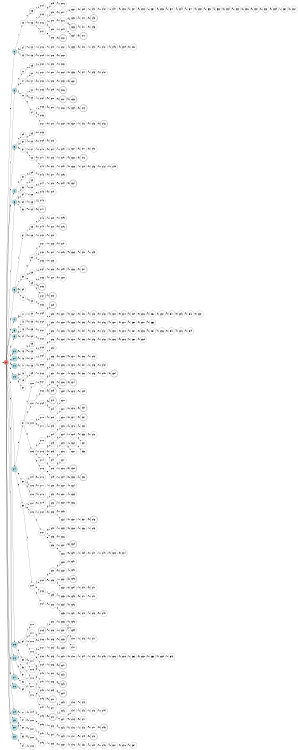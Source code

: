 digraph APTAALF {
__start0 [style = invis, shape = none, label = "", width = 0, height = 0];

rankdir=LR;
size="8,5";

s0 [style="filled", color="black", fillcolor="#ff817b" shape="circle", label="q0"];
s1 [style="filled", color="black", fillcolor="powderblue" shape="circle", label="q1"];
s2 [style="filled", color="black", fillcolor="powderblue" shape="circle", label="q2"];
s3 [style="filled", color="black", fillcolor="powderblue" shape="circle", label="q3"];
s4 [style="filled", color="black", fillcolor="powderblue" shape="circle", label="q4"];
s5 [style="filled", color="black", fillcolor="powderblue" shape="circle", label="q5"];
s6 [style="rounded,filled", color="black", fillcolor="powderblue" shape="doublecircle", label="q6"];
s7 [style="filled", color="black", fillcolor="powderblue" shape="circle", label="q7"];
s8 [style="filled", color="black", fillcolor="powderblue" shape="circle", label="q8"];
s9 [style="filled", color="black", fillcolor="powderblue" shape="circle", label="q9"];
s10 [style="filled", color="black", fillcolor="powderblue" shape="circle", label="q10"];
s11 [style="filled", color="black", fillcolor="powderblue" shape="circle", label="q11"];
s12 [style="filled", color="black", fillcolor="powderblue" shape="circle", label="q12"];
s13 [style="filled", color="black", fillcolor="powderblue" shape="circle", label="q13"];
s14 [style="filled", color="black", fillcolor="powderblue" shape="circle", label="q14"];
s15 [style="filled", color="black", fillcolor="powderblue" shape="circle", label="q15"];
s16 [style="filled", color="black", fillcolor="powderblue" shape="circle", label="q16"];
s17 [style="filled", color="black", fillcolor="powderblue" shape="circle", label="q17"];
s18 [style="filled", color="black", fillcolor="powderblue" shape="circle", label="q18"];
s19 [style="filled", color="black", fillcolor="powderblue" shape="circle", label="q19"];
s20 [style="filled", color="black", fillcolor="powderblue" shape="circle", label="q20"];
s21 [style="filled", color="black", fillcolor="powderblue" shape="circle", label="q21"];
s22 [style="filled", color="black", fillcolor="powderblue" shape="circle", label="q22"];
s23 [style="filled", color="black", fillcolor="white" shape="circle", label="q23"];
s24 [style="filled", color="black", fillcolor="white" shape="circle", label="q24"];
s25 [style="filled", color="black", fillcolor="white" shape="circle", label="q25"];
s26 [style="filled", color="black", fillcolor="white" shape="circle", label="q26"];
s27 [style="filled", color="black", fillcolor="white" shape="circle", label="q27"];
s28 [style="filled", color="black", fillcolor="white" shape="circle", label="q28"];
s29 [style="filled", color="black", fillcolor="white" shape="circle", label="q29"];
s30 [style="filled", color="black", fillcolor="white" shape="circle", label="q30"];
s31 [style="filled", color="black", fillcolor="white" shape="circle", label="q31"];
s32 [style="filled", color="black", fillcolor="white" shape="circle", label="q32"];
s33 [style="filled", color="black", fillcolor="white" shape="circle", label="q33"];
s34 [style="filled", color="black", fillcolor="white" shape="circle", label="q34"];
s35 [style="filled", color="black", fillcolor="white" shape="circle", label="q35"];
s36 [style="filled", color="black", fillcolor="white" shape="circle", label="q36"];
s37 [style="filled", color="black", fillcolor="white" shape="circle", label="q37"];
s38 [style="filled", color="black", fillcolor="white" shape="circle", label="q38"];
s39 [style="filled", color="black", fillcolor="white" shape="circle", label="q39"];
s40 [style="filled", color="black", fillcolor="white" shape="circle", label="q40"];
s41 [style="filled", color="black", fillcolor="white" shape="circle", label="q41"];
s42 [style="filled", color="black", fillcolor="white" shape="circle", label="q42"];
s43 [style="filled", color="black", fillcolor="white" shape="circle", label="q43"];
s44 [style="filled", color="black", fillcolor="white" shape="circle", label="q44"];
s45 [style="filled", color="black", fillcolor="white" shape="circle", label="q45"];
s46 [style="filled", color="black", fillcolor="white" shape="circle", label="q46"];
s47 [style="filled", color="black", fillcolor="white" shape="circle", label="q47"];
s48 [style="filled", color="black", fillcolor="white" shape="circle", label="q48"];
s49 [style="filled", color="black", fillcolor="white" shape="circle", label="q49"];
s50 [style="filled", color="black", fillcolor="white" shape="circle", label="q50"];
s51 [style="filled", color="black", fillcolor="white" shape="circle", label="q51"];
s52 [style="filled", color="black", fillcolor="white" shape="circle", label="q52"];
s53 [style="filled", color="black", fillcolor="white" shape="circle", label="q53"];
s54 [style="filled", color="black", fillcolor="white" shape="circle", label="q54"];
s55 [style="filled", color="black", fillcolor="white" shape="circle", label="q55"];
s56 [style="filled", color="black", fillcolor="white" shape="circle", label="q56"];
s57 [style="filled", color="black", fillcolor="white" shape="circle", label="q57"];
s58 [style="filled", color="black", fillcolor="white" shape="circle", label="q58"];
s59 [style="filled", color="black", fillcolor="white" shape="circle", label="q59"];
s60 [style="filled", color="black", fillcolor="white" shape="circle", label="q60"];
s61 [style="filled", color="black", fillcolor="white" shape="circle", label="q61"];
s62 [style="filled", color="black", fillcolor="white" shape="circle", label="q62"];
s63 [style="filled", color="black", fillcolor="white" shape="circle", label="q63"];
s64 [style="filled", color="black", fillcolor="white" shape="circle", label="q64"];
s65 [style="filled", color="black", fillcolor="white" shape="circle", label="q65"];
s66 [style="filled", color="black", fillcolor="white" shape="circle", label="q66"];
s67 [style="filled", color="black", fillcolor="white" shape="circle", label="q67"];
s68 [style="filled", color="black", fillcolor="white" shape="circle", label="q68"];
s69 [style="filled", color="black", fillcolor="white" shape="circle", label="q69"];
s70 [style="filled", color="black", fillcolor="white" shape="circle", label="q70"];
s71 [style="filled", color="black", fillcolor="white" shape="circle", label="q71"];
s72 [style="filled", color="black", fillcolor="white" shape="circle", label="q72"];
s73 [style="filled", color="black", fillcolor="white" shape="circle", label="q73"];
s74 [style="filled", color="black", fillcolor="white" shape="circle", label="q74"];
s75 [style="filled", color="black", fillcolor="white" shape="circle", label="q75"];
s76 [style="filled", color="black", fillcolor="white" shape="circle", label="q76"];
s77 [style="filled", color="black", fillcolor="white" shape="circle", label="q77"];
s78 [style="filled", color="black", fillcolor="white" shape="circle", label="q78"];
s79 [style="filled", color="black", fillcolor="white" shape="circle", label="q79"];
s80 [style="filled", color="black", fillcolor="white" shape="circle", label="q80"];
s81 [style="filled", color="black", fillcolor="white" shape="circle", label="q81"];
s82 [style="filled", color="black", fillcolor="white" shape="circle", label="q82"];
s83 [style="filled", color="black", fillcolor="white" shape="circle", label="q83"];
s84 [style="filled", color="black", fillcolor="white" shape="circle", label="q84"];
s85 [style="filled", color="black", fillcolor="white" shape="circle", label="q85"];
s86 [style="filled", color="black", fillcolor="white" shape="circle", label="q86"];
s87 [style="filled", color="black", fillcolor="white" shape="circle", label="q87"];
s88 [style="filled", color="black", fillcolor="white" shape="circle", label="q88"];
s89 [style="filled", color="black", fillcolor="white" shape="circle", label="q89"];
s90 [style="filled", color="black", fillcolor="white" shape="circle", label="q90"];
s91 [style="filled", color="black", fillcolor="white" shape="circle", label="q91"];
s92 [style="filled", color="black", fillcolor="white" shape="circle", label="q92"];
s93 [style="filled", color="black", fillcolor="white" shape="circle", label="q93"];
s94 [style="filled", color="black", fillcolor="white" shape="circle", label="q94"];
s95 [style="filled", color="black", fillcolor="white" shape="circle", label="q95"];
s96 [style="filled", color="black", fillcolor="white" shape="circle", label="q96"];
s97 [style="filled", color="black", fillcolor="white" shape="circle", label="q97"];
s98 [style="filled", color="black", fillcolor="white" shape="circle", label="q98"];
s99 [style="filled", color="black", fillcolor="white" shape="circle", label="q99"];
s100 [style="filled", color="black", fillcolor="white" shape="circle", label="q100"];
s101 [style="filled", color="black", fillcolor="white" shape="circle", label="q101"];
s102 [style="filled", color="black", fillcolor="white" shape="circle", label="q102"];
s103 [style="filled", color="black", fillcolor="white" shape="circle", label="q103"];
s104 [style="filled", color="black", fillcolor="white" shape="circle", label="q104"];
s105 [style="filled", color="black", fillcolor="white" shape="circle", label="q105"];
s106 [style="filled", color="black", fillcolor="white" shape="circle", label="q106"];
s107 [style="filled", color="black", fillcolor="white" shape="circle", label="q107"];
s108 [style="filled", color="black", fillcolor="white" shape="circle", label="q108"];
s109 [style="filled", color="black", fillcolor="white" shape="circle", label="q109"];
s110 [style="filled", color="black", fillcolor="white" shape="circle", label="q110"];
s111 [style="filled", color="black", fillcolor="white" shape="circle", label="q111"];
s112 [style="filled", color="black", fillcolor="white" shape="circle", label="q112"];
s113 [style="filled", color="black", fillcolor="white" shape="circle", label="q113"];
s114 [style="filled", color="black", fillcolor="white" shape="circle", label="q114"];
s115 [style="filled", color="black", fillcolor="white" shape="circle", label="q115"];
s116 [style="filled", color="black", fillcolor="white" shape="circle", label="q116"];
s117 [style="filled", color="black", fillcolor="white" shape="circle", label="q117"];
s118 [style="filled", color="black", fillcolor="white" shape="circle", label="q118"];
s119 [style="filled", color="black", fillcolor="white" shape="circle", label="q119"];
s120 [style="filled", color="black", fillcolor="white" shape="circle", label="q120"];
s121 [style="filled", color="black", fillcolor="white" shape="circle", label="q121"];
s122 [style="filled", color="black", fillcolor="white" shape="circle", label="q122"];
s123 [style="filled", color="black", fillcolor="white" shape="circle", label="q123"];
s124 [style="filled", color="black", fillcolor="white" shape="circle", label="q124"];
s125 [style="filled", color="black", fillcolor="white" shape="circle", label="q125"];
s126 [style="filled", color="black", fillcolor="white" shape="circle", label="q126"];
s127 [style="filled", color="black", fillcolor="white" shape="circle", label="q127"];
s128 [style="filled", color="black", fillcolor="white" shape="circle", label="q128"];
s129 [style="filled", color="black", fillcolor="white" shape="circle", label="q129"];
s130 [style="filled", color="black", fillcolor="white" shape="circle", label="q130"];
s131 [style="filled", color="black", fillcolor="white" shape="circle", label="q131"];
s132 [style="filled", color="black", fillcolor="white" shape="circle", label="q132"];
s133 [style="filled", color="black", fillcolor="white" shape="circle", label="q133"];
s134 [style="filled", color="black", fillcolor="white" shape="circle", label="q134"];
s135 [style="filled", color="black", fillcolor="white" shape="circle", label="q135"];
s136 [style="filled", color="black", fillcolor="white" shape="circle", label="q136"];
s137 [style="filled", color="black", fillcolor="white" shape="circle", label="q137"];
s138 [style="filled", color="black", fillcolor="white" shape="circle", label="q138"];
s139 [style="filled", color="black", fillcolor="white" shape="circle", label="q139"];
s140 [style="filled", color="black", fillcolor="white" shape="circle", label="q140"];
s141 [style="filled", color="black", fillcolor="white" shape="circle", label="q141"];
s142 [style="filled", color="black", fillcolor="white" shape="circle", label="q142"];
s143 [style="filled", color="black", fillcolor="white" shape="circle", label="q143"];
s144 [style="filled", color="black", fillcolor="white" shape="circle", label="q144"];
s145 [style="filled", color="black", fillcolor="white" shape="circle", label="q145"];
s146 [style="filled", color="black", fillcolor="white" shape="circle", label="q146"];
s147 [style="rounded,filled", color="black", fillcolor="white" shape="doublecircle", label="q147"];
s148 [style="filled", color="black", fillcolor="white" shape="circle", label="q148"];
s149 [style="filled", color="black", fillcolor="white" shape="circle", label="q149"];
s150 [style="filled", color="black", fillcolor="white" shape="circle", label="q150"];
s151 [style="filled", color="black", fillcolor="white" shape="circle", label="q151"];
s152 [style="filled", color="black", fillcolor="white" shape="circle", label="q152"];
s153 [style="filled", color="black", fillcolor="white" shape="circle", label="q153"];
s154 [style="filled", color="black", fillcolor="white" shape="circle", label="q154"];
s155 [style="filled", color="black", fillcolor="white" shape="circle", label="q155"];
s156 [style="rounded,filled", color="black", fillcolor="white" shape="doublecircle", label="q156"];
s157 [style="rounded,filled", color="black", fillcolor="white" shape="doublecircle", label="q157"];
s158 [style="filled", color="black", fillcolor="white" shape="circle", label="q158"];
s159 [style="filled", color="black", fillcolor="white" shape="circle", label="q159"];
s160 [style="filled", color="black", fillcolor="white" shape="circle", label="q160"];
s161 [style="filled", color="black", fillcolor="white" shape="circle", label="q161"];
s162 [style="filled", color="black", fillcolor="white" shape="circle", label="q162"];
s163 [style="filled", color="black", fillcolor="white" shape="circle", label="q163"];
s164 [style="filled", color="black", fillcolor="white" shape="circle", label="q164"];
s165 [style="filled", color="black", fillcolor="white" shape="circle", label="q165"];
s166 [style="filled", color="black", fillcolor="white" shape="circle", label="q166"];
s167 [style="filled", color="black", fillcolor="white" shape="circle", label="q167"];
s168 [style="filled", color="black", fillcolor="white" shape="circle", label="q168"];
s169 [style="filled", color="black", fillcolor="white" shape="circle", label="q169"];
s170 [style="filled", color="black", fillcolor="white" shape="circle", label="q170"];
s171 [style="filled", color="black", fillcolor="white" shape="circle", label="q171"];
s172 [style="filled", color="black", fillcolor="white" shape="circle", label="q172"];
s173 [style="filled", color="black", fillcolor="white" shape="circle", label="q173"];
s174 [style="filled", color="black", fillcolor="white" shape="circle", label="q174"];
s175 [style="filled", color="black", fillcolor="white" shape="circle", label="q175"];
s176 [style="filled", color="black", fillcolor="white" shape="circle", label="q176"];
s177 [style="filled", color="black", fillcolor="white" shape="circle", label="q177"];
s178 [style="filled", color="black", fillcolor="white" shape="circle", label="q178"];
s179 [style="filled", color="black", fillcolor="white" shape="circle", label="q179"];
s180 [style="filled", color="black", fillcolor="white" shape="circle", label="q180"];
s181 [style="filled", color="black", fillcolor="white" shape="circle", label="q181"];
s182 [style="filled", color="black", fillcolor="white" shape="circle", label="q182"];
s183 [style="filled", color="black", fillcolor="white" shape="circle", label="q183"];
s184 [style="filled", color="black", fillcolor="white" shape="circle", label="q184"];
s185 [style="rounded,filled", color="black", fillcolor="white" shape="doublecircle", label="q185"];
s186 [style="filled", color="black", fillcolor="white" shape="circle", label="q186"];
s187 [style="filled", color="black", fillcolor="white" shape="circle", label="q187"];
s188 [style="filled", color="black", fillcolor="white" shape="circle", label="q188"];
s189 [style="filled", color="black", fillcolor="white" shape="circle", label="q189"];
s190 [style="filled", color="black", fillcolor="white" shape="circle", label="q190"];
s191 [style="filled", color="black", fillcolor="white" shape="circle", label="q191"];
s192 [style="filled", color="black", fillcolor="white" shape="circle", label="q192"];
s193 [style="filled", color="black", fillcolor="white" shape="circle", label="q193"];
s194 [style="filled", color="black", fillcolor="white" shape="circle", label="q194"];
s195 [style="filled", color="black", fillcolor="white" shape="circle", label="q195"];
s196 [style="filled", color="black", fillcolor="white" shape="circle", label="q196"];
s197 [style="filled", color="black", fillcolor="white" shape="circle", label="q197"];
s198 [style="filled", color="black", fillcolor="white" shape="circle", label="q198"];
s199 [style="filled", color="black", fillcolor="white" shape="circle", label="q199"];
s200 [style="filled", color="black", fillcolor="white" shape="circle", label="q200"];
s201 [style="filled", color="black", fillcolor="white" shape="circle", label="q201"];
s202 [style="filled", color="black", fillcolor="white" shape="circle", label="q202"];
s203 [style="filled", color="black", fillcolor="white" shape="circle", label="q203"];
s204 [style="filled", color="black", fillcolor="white" shape="circle", label="q204"];
s205 [style="filled", color="black", fillcolor="white" shape="circle", label="q205"];
s206 [style="filled", color="black", fillcolor="white" shape="circle", label="q206"];
s207 [style="filled", color="black", fillcolor="white" shape="circle", label="q207"];
s208 [style="filled", color="black", fillcolor="white" shape="circle", label="q208"];
s209 [style="filled", color="black", fillcolor="white" shape="circle", label="q209"];
s210 [style="filled", color="black", fillcolor="white" shape="circle", label="q210"];
s211 [style="filled", color="black", fillcolor="white" shape="circle", label="q211"];
s212 [style="filled", color="black", fillcolor="white" shape="circle", label="q212"];
s213 [style="filled", color="black", fillcolor="white" shape="circle", label="q213"];
s214 [style="filled", color="black", fillcolor="white" shape="circle", label="q214"];
s215 [style="filled", color="black", fillcolor="white" shape="circle", label="q215"];
s216 [style="filled", color="black", fillcolor="white" shape="circle", label="q216"];
s217 [style="filled", color="black", fillcolor="white" shape="circle", label="q217"];
s218 [style="filled", color="black", fillcolor="white" shape="circle", label="q218"];
s219 [style="filled", color="black", fillcolor="white" shape="circle", label="q219"];
s220 [style="filled", color="black", fillcolor="white" shape="circle", label="q220"];
s221 [style="filled", color="black", fillcolor="white" shape="circle", label="q221"];
s222 [style="filled", color="black", fillcolor="white" shape="circle", label="q222"];
s223 [style="filled", color="black", fillcolor="white" shape="circle", label="q223"];
s224 [style="filled", color="black", fillcolor="white" shape="circle", label="q224"];
s225 [style="filled", color="black", fillcolor="white" shape="circle", label="q225"];
s226 [style="filled", color="black", fillcolor="white" shape="circle", label="q226"];
s227 [style="filled", color="black", fillcolor="white" shape="circle", label="q227"];
s228 [style="rounded,filled", color="black", fillcolor="white" shape="doublecircle", label="q228"];
s229 [style="rounded,filled", color="black", fillcolor="white" shape="doublecircle", label="q229"];
s230 [style="filled", color="black", fillcolor="white" shape="circle", label="q230"];
s231 [style="filled", color="black", fillcolor="white" shape="circle", label="q231"];
s232 [style="filled", color="black", fillcolor="white" shape="circle", label="q232"];
s233 [style="filled", color="black", fillcolor="white" shape="circle", label="q233"];
s234 [style="filled", color="black", fillcolor="white" shape="circle", label="q234"];
s235 [style="filled", color="black", fillcolor="white" shape="circle", label="q235"];
s236 [style="filled", color="black", fillcolor="white" shape="circle", label="q236"];
s237 [style="filled", color="black", fillcolor="white" shape="circle", label="q237"];
s238 [style="filled", color="black", fillcolor="white" shape="circle", label="q238"];
s239 [style="rounded,filled", color="black", fillcolor="white" shape="doublecircle", label="q239"];
s240 [style="rounded,filled", color="black", fillcolor="white" shape="doublecircle", label="q240"];
s241 [style="filled", color="black", fillcolor="white" shape="circle", label="q241"];
s242 [style="filled", color="black", fillcolor="white" shape="circle", label="q242"];
s243 [style="filled", color="black", fillcolor="white" shape="circle", label="q243"];
s244 [style="filled", color="black", fillcolor="white" shape="circle", label="q244"];
s245 [style="filled", color="black", fillcolor="white" shape="circle", label="q245"];
s246 [style="filled", color="black", fillcolor="white" shape="circle", label="q246"];
s247 [style="filled", color="black", fillcolor="white" shape="circle", label="q247"];
s248 [style="filled", color="black", fillcolor="white" shape="circle", label="q248"];
s249 [style="filled", color="black", fillcolor="white" shape="circle", label="q249"];
s250 [style="filled", color="black", fillcolor="white" shape="circle", label="q250"];
s251 [style="filled", color="black", fillcolor="white" shape="circle", label="q251"];
s252 [style="rounded,filled", color="black", fillcolor="white" shape="doublecircle", label="q252"];
s253 [style="filled", color="black", fillcolor="white" shape="circle", label="q253"];
s254 [style="filled", color="black", fillcolor="white" shape="circle", label="q254"];
s255 [style="filled", color="black", fillcolor="white" shape="circle", label="q255"];
s256 [style="filled", color="black", fillcolor="white" shape="circle", label="q256"];
s257 [style="filled", color="black", fillcolor="white" shape="circle", label="q257"];
s258 [style="filled", color="black", fillcolor="white" shape="circle", label="q258"];
s259 [style="filled", color="black", fillcolor="white" shape="circle", label="q259"];
s260 [style="filled", color="black", fillcolor="white" shape="circle", label="q260"];
s261 [style="filled", color="black", fillcolor="white" shape="circle", label="q261"];
s262 [style="filled", color="black", fillcolor="white" shape="circle", label="q262"];
s263 [style="filled", color="black", fillcolor="white" shape="circle", label="q263"];
s264 [style="filled", color="black", fillcolor="white" shape="circle", label="q264"];
s265 [style="filled", color="black", fillcolor="white" shape="circle", label="q265"];
s266 [style="filled", color="black", fillcolor="white" shape="circle", label="q266"];
s267 [style="filled", color="black", fillcolor="white" shape="circle", label="q267"];
s268 [style="filled", color="black", fillcolor="white" shape="circle", label="q268"];
s269 [style="filled", color="black", fillcolor="white" shape="circle", label="q269"];
s270 [style="rounded,filled", color="black", fillcolor="white" shape="doublecircle", label="q270"];
s271 [style="filled", color="black", fillcolor="white" shape="circle", label="q271"];
s272 [style="rounded,filled", color="black", fillcolor="white" shape="doublecircle", label="q272"];
s273 [style="filled", color="black", fillcolor="white" shape="circle", label="q273"];
s274 [style="filled", color="black", fillcolor="white" shape="circle", label="q274"];
s275 [style="filled", color="black", fillcolor="white" shape="circle", label="q275"];
s276 [style="filled", color="black", fillcolor="white" shape="circle", label="q276"];
s277 [style="filled", color="black", fillcolor="white" shape="circle", label="q277"];
s278 [style="filled", color="black", fillcolor="white" shape="circle", label="q278"];
s279 [style="filled", color="black", fillcolor="white" shape="circle", label="q279"];
s280 [style="rounded,filled", color="black", fillcolor="white" shape="doublecircle", label="q280"];
s281 [style="filled", color="black", fillcolor="white" shape="circle", label="q281"];
s282 [style="filled", color="black", fillcolor="white" shape="circle", label="q282"];
s283 [style="filled", color="black", fillcolor="white" shape="circle", label="q283"];
s284 [style="filled", color="black", fillcolor="white" shape="circle", label="q284"];
s285 [style="filled", color="black", fillcolor="white" shape="circle", label="q285"];
s286 [style="rounded,filled", color="black", fillcolor="white" shape="doublecircle", label="q286"];
s287 [style="rounded,filled", color="black", fillcolor="white" shape="doublecircle", label="q287"];
s288 [style="filled", color="black", fillcolor="white" shape="circle", label="q288"];
s289 [style="filled", color="black", fillcolor="white" shape="circle", label="q289"];
s290 [style="filled", color="black", fillcolor="white" shape="circle", label="q290"];
s291 [style="filled", color="black", fillcolor="white" shape="circle", label="q291"];
s292 [style="filled", color="black", fillcolor="white" shape="circle", label="q292"];
s293 [style="filled", color="black", fillcolor="white" shape="circle", label="q293"];
s294 [style="filled", color="black", fillcolor="white" shape="circle", label="q294"];
s295 [style="filled", color="black", fillcolor="white" shape="circle", label="q295"];
s296 [style="rounded,filled", color="black", fillcolor="white" shape="doublecircle", label="q296"];
s297 [style="filled", color="black", fillcolor="white" shape="circle", label="q297"];
s298 [style="filled", color="black", fillcolor="white" shape="circle", label="q298"];
s299 [style="filled", color="black", fillcolor="white" shape="circle", label="q299"];
s300 [style="filled", color="black", fillcolor="white" shape="circle", label="q300"];
s301 [style="filled", color="black", fillcolor="white" shape="circle", label="q301"];
s302 [style="filled", color="black", fillcolor="white" shape="circle", label="q302"];
s303 [style="filled", color="black", fillcolor="white" shape="circle", label="q303"];
s304 [style="filled", color="black", fillcolor="white" shape="circle", label="q304"];
s305 [style="filled", color="black", fillcolor="white" shape="circle", label="q305"];
s306 [style="filled", color="black", fillcolor="white" shape="circle", label="q306"];
s307 [style="filled", color="black", fillcolor="white" shape="circle", label="q307"];
s308 [style="rounded,filled", color="black", fillcolor="white" shape="doublecircle", label="q308"];
s309 [style="filled", color="black", fillcolor="white" shape="circle", label="q309"];
s310 [style="filled", color="black", fillcolor="white" shape="circle", label="q310"];
s311 [style="filled", color="black", fillcolor="white" shape="circle", label="q311"];
s312 [style="filled", color="black", fillcolor="white" shape="circle", label="q312"];
s313 [style="filled", color="black", fillcolor="white" shape="circle", label="q313"];
s314 [style="filled", color="black", fillcolor="white" shape="circle", label="q314"];
s315 [style="filled", color="black", fillcolor="white" shape="circle", label="q315"];
s316 [style="filled", color="black", fillcolor="white" shape="circle", label="q316"];
s317 [style="filled", color="black", fillcolor="white" shape="circle", label="q317"];
s318 [style="filled", color="black", fillcolor="white" shape="circle", label="q318"];
s319 [style="filled", color="black", fillcolor="white" shape="circle", label="q319"];
s320 [style="filled", color="black", fillcolor="white" shape="circle", label="q320"];
s321 [style="filled", color="black", fillcolor="white" shape="circle", label="q321"];
s322 [style="filled", color="black", fillcolor="white" shape="circle", label="q322"];
s323 [style="filled", color="black", fillcolor="white" shape="circle", label="q323"];
s324 [style="filled", color="black", fillcolor="white" shape="circle", label="q324"];
s325 [style="filled", color="black", fillcolor="white" shape="circle", label="q325"];
s326 [style="filled", color="black", fillcolor="white" shape="circle", label="q326"];
s327 [style="filled", color="black", fillcolor="white" shape="circle", label="q327"];
s328 [style="filled", color="black", fillcolor="white" shape="circle", label="q328"];
s329 [style="filled", color="black", fillcolor="white" shape="circle", label="q329"];
s330 [style="filled", color="black", fillcolor="white" shape="circle", label="q330"];
s331 [style="filled", color="black", fillcolor="white" shape="circle", label="q331"];
s332 [style="filled", color="black", fillcolor="white" shape="circle", label="q332"];
s333 [style="filled", color="black", fillcolor="white" shape="circle", label="q333"];
s334 [style="filled", color="black", fillcolor="white" shape="circle", label="q334"];
s335 [style="filled", color="black", fillcolor="white" shape="circle", label="q335"];
s336 [style="filled", color="black", fillcolor="white" shape="circle", label="q336"];
s337 [style="filled", color="black", fillcolor="white" shape="circle", label="q337"];
s338 [style="rounded,filled", color="black", fillcolor="white" shape="doublecircle", label="q338"];
s339 [style="filled", color="black", fillcolor="white" shape="circle", label="q339"];
s340 [style="filled", color="black", fillcolor="white" shape="circle", label="q340"];
s341 [style="rounded,filled", color="black", fillcolor="white" shape="doublecircle", label="q341"];
s342 [style="rounded,filled", color="black", fillcolor="white" shape="doublecircle", label="q342"];
s343 [style="rounded,filled", color="black", fillcolor="white" shape="doublecircle", label="q343"];
s344 [style="rounded,filled", color="black", fillcolor="white" shape="doublecircle", label="q344"];
s345 [style="filled", color="black", fillcolor="white" shape="circle", label="q345"];
s346 [style="filled", color="black", fillcolor="white" shape="circle", label="q346"];
s347 [style="filled", color="black", fillcolor="white" shape="circle", label="q347"];
s348 [style="filled", color="black", fillcolor="white" shape="circle", label="q348"];
s349 [style="filled", color="black", fillcolor="white" shape="circle", label="q349"];
s350 [style="filled", color="black", fillcolor="white" shape="circle", label="q350"];
s351 [style="filled", color="black", fillcolor="white" shape="circle", label="q351"];
s352 [style="filled", color="black", fillcolor="white" shape="circle", label="q352"];
s353 [style="rounded,filled", color="black", fillcolor="white" shape="doublecircle", label="q353"];
s354 [style="filled", color="black", fillcolor="white" shape="circle", label="q354"];
s355 [style="filled", color="black", fillcolor="white" shape="circle", label="q355"];
s356 [style="filled", color="black", fillcolor="white" shape="circle", label="q356"];
s357 [style="rounded,filled", color="black", fillcolor="white" shape="doublecircle", label="q357"];
s358 [style="rounded,filled", color="black", fillcolor="white" shape="doublecircle", label="q358"];
s359 [style="filled", color="black", fillcolor="white" shape="circle", label="q359"];
s360 [style="filled", color="black", fillcolor="white" shape="circle", label="q360"];
s361 [style="filled", color="black", fillcolor="white" shape="circle", label="q361"];
s362 [style="filled", color="black", fillcolor="white" shape="circle", label="q362"];
s363 [style="filled", color="black", fillcolor="white" shape="circle", label="q363"];
s364 [style="rounded,filled", color="black", fillcolor="white" shape="doublecircle", label="q364"];
s365 [style="filled", color="black", fillcolor="white" shape="circle", label="q365"];
s366 [style="filled", color="black", fillcolor="white" shape="circle", label="q366"];
s367 [style="filled", color="black", fillcolor="white" shape="circle", label="q367"];
s368 [style="filled", color="black", fillcolor="white" shape="circle", label="q368"];
s369 [style="filled", color="black", fillcolor="white" shape="circle", label="q369"];
s370 [style="filled", color="black", fillcolor="white" shape="circle", label="q370"];
s371 [style="filled", color="black", fillcolor="white" shape="circle", label="q371"];
s372 [style="filled", color="black", fillcolor="white" shape="circle", label="q372"];
s373 [style="filled", color="black", fillcolor="white" shape="circle", label="q373"];
s374 [style="rounded,filled", color="black", fillcolor="white" shape="doublecircle", label="q374"];
s375 [style="filled", color="black", fillcolor="white" shape="circle", label="q375"];
s376 [style="filled", color="black", fillcolor="white" shape="circle", label="q376"];
s377 [style="filled", color="black", fillcolor="white" shape="circle", label="q377"];
s378 [style="filled", color="black", fillcolor="white" shape="circle", label="q378"];
s379 [style="filled", color="black", fillcolor="white" shape="circle", label="q379"];
s380 [style="filled", color="black", fillcolor="white" shape="circle", label="q380"];
s381 [style="filled", color="black", fillcolor="white" shape="circle", label="q381"];
s382 [style="rounded,filled", color="black", fillcolor="white" shape="doublecircle", label="q382"];
s383 [style="filled", color="black", fillcolor="white" shape="circle", label="q383"];
s384 [style="filled", color="black", fillcolor="white" shape="circle", label="q384"];
s385 [style="filled", color="black", fillcolor="white" shape="circle", label="q385"];
s386 [style="filled", color="black", fillcolor="white" shape="circle", label="q386"];
s387 [style="filled", color="black", fillcolor="white" shape="circle", label="q387"];
s388 [style="filled", color="black", fillcolor="white" shape="circle", label="q388"];
s389 [style="rounded,filled", color="black", fillcolor="white" shape="doublecircle", label="q389"];
s390 [style="filled", color="black", fillcolor="white" shape="circle", label="q390"];
s391 [style="filled", color="black", fillcolor="white" shape="circle", label="q391"];
s392 [style="filled", color="black", fillcolor="white" shape="circle", label="q392"];
s393 [style="rounded,filled", color="black", fillcolor="white" shape="doublecircle", label="q393"];
s394 [style="filled", color="black", fillcolor="white" shape="circle", label="q394"];
s395 [style="filled", color="black", fillcolor="white" shape="circle", label="q395"];
s396 [style="filled", color="black", fillcolor="white" shape="circle", label="q396"];
s397 [style="filled", color="black", fillcolor="white" shape="circle", label="q397"];
s398 [style="filled", color="black", fillcolor="white" shape="circle", label="q398"];
s399 [style="filled", color="black", fillcolor="white" shape="circle", label="q399"];
s400 [style="filled", color="black", fillcolor="white" shape="circle", label="q400"];
s401 [style="filled", color="black", fillcolor="white" shape="circle", label="q401"];
s402 [style="filled", color="black", fillcolor="white" shape="circle", label="q402"];
s403 [style="filled", color="black", fillcolor="white" shape="circle", label="q403"];
s404 [style="filled", color="black", fillcolor="white" shape="circle", label="q404"];
s405 [style="filled", color="black", fillcolor="white" shape="circle", label="q405"];
s406 [style="filled", color="black", fillcolor="white" shape="circle", label="q406"];
s407 [style="filled", color="black", fillcolor="white" shape="circle", label="q407"];
s408 [style="filled", color="black", fillcolor="white" shape="circle", label="q408"];
s409 [style="filled", color="black", fillcolor="white" shape="circle", label="q409"];
s410 [style="filled", color="black", fillcolor="white" shape="circle", label="q410"];
s411 [style="filled", color="black", fillcolor="white" shape="circle", label="q411"];
s412 [style="rounded,filled", color="black", fillcolor="white" shape="doublecircle", label="q412"];
s413 [style="filled", color="black", fillcolor="white" shape="circle", label="q413"];
s414 [style="filled", color="black", fillcolor="white" shape="circle", label="q414"];
s415 [style="rounded,filled", color="black", fillcolor="white" shape="doublecircle", label="q415"];
s416 [style="filled", color="black", fillcolor="white" shape="circle", label="q416"];
s417 [style="filled", color="black", fillcolor="white" shape="circle", label="q417"];
s418 [style="rounded,filled", color="black", fillcolor="white" shape="doublecircle", label="q418"];
s419 [style="filled", color="black", fillcolor="white" shape="circle", label="q419"];
s420 [style="filled", color="black", fillcolor="white" shape="circle", label="q420"];
s421 [style="rounded,filled", color="black", fillcolor="white" shape="doublecircle", label="q421"];
s422 [style="filled", color="black", fillcolor="white" shape="circle", label="q422"];
s423 [style="filled", color="black", fillcolor="white" shape="circle", label="q423"];
s424 [style="filled", color="black", fillcolor="white" shape="circle", label="q424"];
s425 [style="filled", color="black", fillcolor="white" shape="circle", label="q425"];
s426 [style="filled", color="black", fillcolor="white" shape="circle", label="q426"];
s427 [style="filled", color="black", fillcolor="white" shape="circle", label="q427"];
s428 [style="filled", color="black", fillcolor="white" shape="circle", label="q428"];
s429 [style="filled", color="black", fillcolor="white" shape="circle", label="q429"];
s430 [style="rounded,filled", color="black", fillcolor="white" shape="doublecircle", label="q430"];
s431 [style="rounded,filled", color="black", fillcolor="white" shape="doublecircle", label="q431"];
s432 [style="filled", color="black", fillcolor="white" shape="circle", label="q432"];
s433 [style="filled", color="black", fillcolor="white" shape="circle", label="q433"];
s434 [style="filled", color="black", fillcolor="white" shape="circle", label="q434"];
s435 [style="filled", color="black", fillcolor="white" shape="circle", label="q435"];
s436 [style="rounded,filled", color="black", fillcolor="white" shape="doublecircle", label="q436"];
s437 [style="filled", color="black", fillcolor="white" shape="circle", label="q437"];
s438 [style="filled", color="black", fillcolor="white" shape="circle", label="q438"];
s439 [style="filled", color="black", fillcolor="white" shape="circle", label="q439"];
s440 [style="filled", color="black", fillcolor="white" shape="circle", label="q440"];
s441 [style="filled", color="black", fillcolor="white" shape="circle", label="q441"];
s442 [style="filled", color="black", fillcolor="white" shape="circle", label="q442"];
s443 [style="filled", color="black", fillcolor="white" shape="circle", label="q443"];
s444 [style="filled", color="black", fillcolor="white" shape="circle", label="q444"];
s445 [style="filled", color="black", fillcolor="white" shape="circle", label="q445"];
s446 [style="filled", color="black", fillcolor="white" shape="circle", label="q446"];
s447 [style="filled", color="black", fillcolor="white" shape="circle", label="q447"];
s448 [style="filled", color="black", fillcolor="white" shape="circle", label="q448"];
s449 [style="filled", color="black", fillcolor="white" shape="circle", label="q449"];
s450 [style="filled", color="black", fillcolor="white" shape="circle", label="q450"];
s451 [style="filled", color="black", fillcolor="white" shape="circle", label="q451"];
s452 [style="rounded,filled", color="black", fillcolor="white" shape="doublecircle", label="q452"];
s453 [style="filled", color="black", fillcolor="white" shape="circle", label="q453"];
s454 [style="filled", color="black", fillcolor="white" shape="circle", label="q454"];
s455 [style="filled", color="black", fillcolor="white" shape="circle", label="q455"];
s456 [style="filled", color="black", fillcolor="white" shape="circle", label="q456"];
s457 [style="filled", color="black", fillcolor="white" shape="circle", label="q457"];
s458 [style="filled", color="black", fillcolor="white" shape="circle", label="q458"];
s459 [style="filled", color="black", fillcolor="white" shape="circle", label="q459"];
s460 [style="filled", color="black", fillcolor="white" shape="circle", label="q460"];
s461 [style="filled", color="black", fillcolor="white" shape="circle", label="q461"];
s462 [style="filled", color="black", fillcolor="white" shape="circle", label="q462"];
s463 [style="filled", color="black", fillcolor="white" shape="circle", label="q463"];
s464 [style="filled", color="black", fillcolor="white" shape="circle", label="q464"];
s465 [style="filled", color="black", fillcolor="white" shape="circle", label="q465"];
s466 [style="filled", color="black", fillcolor="white" shape="circle", label="q466"];
s467 [style="filled", color="black", fillcolor="white" shape="circle", label="q467"];
s468 [style="rounded,filled", color="black", fillcolor="white" shape="doublecircle", label="q468"];
s469 [style="filled", color="black", fillcolor="white" shape="circle", label="q469"];
s470 [style="filled", color="black", fillcolor="white" shape="circle", label="q470"];
s471 [style="filled", color="black", fillcolor="white" shape="circle", label="q471"];
s472 [style="filled", color="black", fillcolor="white" shape="circle", label="q472"];
s473 [style="filled", color="black", fillcolor="white" shape="circle", label="q473"];
s474 [style="filled", color="black", fillcolor="white" shape="circle", label="q474"];
s475 [style="filled", color="black", fillcolor="white" shape="circle", label="q475"];
s476 [style="filled", color="black", fillcolor="white" shape="circle", label="q476"];
s477 [style="filled", color="black", fillcolor="white" shape="circle", label="q477"];
s478 [style="rounded,filled", color="black", fillcolor="white" shape="doublecircle", label="q478"];
s479 [style="filled", color="black", fillcolor="white" shape="circle", label="q479"];
s480 [style="filled", color="black", fillcolor="white" shape="circle", label="q480"];
s481 [style="filled", color="black", fillcolor="white" shape="circle", label="q481"];
s482 [style="filled", color="black", fillcolor="white" shape="circle", label="q482"];
s483 [style="rounded,filled", color="black", fillcolor="white" shape="doublecircle", label="q483"];
s484 [style="filled", color="black", fillcolor="white" shape="circle", label="q484"];
s485 [style="filled", color="black", fillcolor="white" shape="circle", label="q485"];
s486 [style="filled", color="black", fillcolor="white" shape="circle", label="q486"];
s487 [style="filled", color="black", fillcolor="white" shape="circle", label="q487"];
s488 [style="filled", color="black", fillcolor="white" shape="circle", label="q488"];
s489 [style="filled", color="black", fillcolor="white" shape="circle", label="q489"];
s490 [style="filled", color="black", fillcolor="white" shape="circle", label="q490"];
s491 [style="filled", color="black", fillcolor="white" shape="circle", label="q491"];
s492 [style="filled", color="black", fillcolor="white" shape="circle", label="q492"];
s493 [style="filled", color="black", fillcolor="white" shape="circle", label="q493"];
s494 [style="filled", color="black", fillcolor="white" shape="circle", label="q494"];
s495 [style="rounded,filled", color="black", fillcolor="white" shape="doublecircle", label="q495"];
s496 [style="filled", color="black", fillcolor="white" shape="circle", label="q496"];
s497 [style="filled", color="black", fillcolor="white" shape="circle", label="q497"];
s498 [style="filled", color="black", fillcolor="white" shape="circle", label="q498"];
s499 [style="filled", color="black", fillcolor="white" shape="circle", label="q499"];
s500 [style="filled", color="black", fillcolor="white" shape="circle", label="q500"];
s501 [style="filled", color="black", fillcolor="white" shape="circle", label="q501"];
s502 [style="filled", color="black", fillcolor="white" shape="circle", label="q502"];
s503 [style="filled", color="black", fillcolor="white" shape="circle", label="q503"];
s504 [style="rounded,filled", color="black", fillcolor="white" shape="doublecircle", label="q504"];
s505 [style="filled", color="black", fillcolor="white" shape="circle", label="q505"];
s506 [style="filled", color="black", fillcolor="white" shape="circle", label="q506"];
s507 [style="filled", color="black", fillcolor="white" shape="circle", label="q507"];
s508 [style="filled", color="black", fillcolor="white" shape="circle", label="q508"];
s509 [style="filled", color="black", fillcolor="white" shape="circle", label="q509"];
s510 [style="filled", color="black", fillcolor="white" shape="circle", label="q510"];
s511 [style="filled", color="black", fillcolor="white" shape="circle", label="q511"];
s512 [style="filled", color="black", fillcolor="white" shape="circle", label="q512"];
s513 [style="filled", color="black", fillcolor="white" shape="circle", label="q513"];
s514 [style="filled", color="black", fillcolor="white" shape="circle", label="q514"];
s515 [style="filled", color="black", fillcolor="white" shape="circle", label="q515"];
s516 [style="filled", color="black", fillcolor="white" shape="circle", label="q516"];
s517 [style="filled", color="black", fillcolor="white" shape="circle", label="q517"];
s518 [style="filled", color="black", fillcolor="white" shape="circle", label="q518"];
s519 [style="filled", color="black", fillcolor="white" shape="circle", label="q519"];
s520 [style="filled", color="black", fillcolor="white" shape="circle", label="q520"];
s521 [style="filled", color="black", fillcolor="white" shape="circle", label="q521"];
s522 [style="filled", color="black", fillcolor="white" shape="circle", label="q522"];
s523 [style="filled", color="black", fillcolor="white" shape="circle", label="q523"];
s524 [style="filled", color="black", fillcolor="white" shape="circle", label="q524"];
s525 [style="filled", color="black", fillcolor="white" shape="circle", label="q525"];
s526 [style="filled", color="black", fillcolor="white" shape="circle", label="q526"];
s527 [style="filled", color="black", fillcolor="white" shape="circle", label="q527"];
s528 [style="filled", color="black", fillcolor="white" shape="circle", label="q528"];
s529 [style="filled", color="black", fillcolor="white" shape="circle", label="q529"];
s530 [style="filled", color="black", fillcolor="white" shape="circle", label="q530"];
s531 [style="filled", color="black", fillcolor="white" shape="circle", label="q531"];
s532 [style="filled", color="black", fillcolor="white" shape="circle", label="q532"];
s533 [style="filled", color="black", fillcolor="white" shape="circle", label="q533"];
s534 [style="filled", color="black", fillcolor="white" shape="circle", label="q534"];
s535 [style="filled", color="black", fillcolor="white" shape="circle", label="q535"];
s536 [style="filled", color="black", fillcolor="white" shape="circle", label="q536"];
s537 [style="filled", color="black", fillcolor="white" shape="circle", label="q537"];
s538 [style="filled", color="black", fillcolor="white" shape="circle", label="q538"];
s539 [style="filled", color="black", fillcolor="white" shape="circle", label="q539"];
s540 [style="filled", color="black", fillcolor="white" shape="circle", label="q540"];
s541 [style="filled", color="black", fillcolor="white" shape="circle", label="q541"];
s542 [style="filled", color="black", fillcolor="white" shape="circle", label="q542"];
s543 [style="filled", color="black", fillcolor="white" shape="circle", label="q543"];
s544 [style="filled", color="black", fillcolor="white" shape="circle", label="q544"];
s545 [style="filled", color="black", fillcolor="white" shape="circle", label="q545"];
s546 [style="filled", color="black", fillcolor="white" shape="circle", label="q546"];
s547 [style="filled", color="black", fillcolor="white" shape="circle", label="q547"];
s548 [style="filled", color="black", fillcolor="white" shape="circle", label="q548"];
s549 [style="filled", color="black", fillcolor="white" shape="circle", label="q549"];
s550 [style="filled", color="black", fillcolor="white" shape="circle", label="q550"];
s551 [style="filled", color="black", fillcolor="white" shape="circle", label="q551"];
s552 [style="filled", color="black", fillcolor="white" shape="circle", label="q552"];
s553 [style="filled", color="black", fillcolor="white" shape="circle", label="q553"];
s554 [style="filled", color="black", fillcolor="white" shape="circle", label="q554"];
s555 [style="filled", color="black", fillcolor="white" shape="circle", label="q555"];
s556 [style="filled", color="black", fillcolor="white" shape="circle", label="q556"];
s557 [style="filled", color="black", fillcolor="white" shape="circle", label="q557"];
s558 [style="filled", color="black", fillcolor="white" shape="circle", label="q558"];
s559 [style="filled", color="black", fillcolor="white" shape="circle", label="q559"];
s560 [style="filled", color="black", fillcolor="white" shape="circle", label="q560"];
s561 [style="filled", color="black", fillcolor="white" shape="circle", label="q561"];
subgraph cluster_main { 
	graph [pad=".75", ranksep="0.15", nodesep="0.15"];
	 style=invis; 
	__start0 -> s0 [penwidth=2];
}
s0 -> s1 [label="0"];
s0 -> s2 [label="1"];
s0 -> s3 [label="2"];
s0 -> s4 [label="3"];
s0 -> s5 [label="4"];
s0 -> s6 [label="5"];
s0 -> s7 [label="6"];
s0 -> s8 [label="7"];
s0 -> s9 [label="9"];
s0 -> s10 [label="b"];
s0 -> s11 [label="c"];
s0 -> s12 [label="d"];
s0 -> s13 [label="e"];
s0 -> s14 [label="f"];
s0 -> s15 [label="g"];
s0 -> s16 [label="h"];
s0 -> s17 [label="j"];
s0 -> s18 [label="n"];
s0 -> s19 [label="p"];
s0 -> s20 [label="r"];
s0 -> s21 [label="s"];
s0 -> s22 [label="v"];
s1 -> s23 [label="1"];
s1 -> s24 [label="2"];
s1 -> s25 [label="4"];
s2 -> s26 [label="0"];
s2 -> s27 [label="3"];
s2 -> s28 [label="4"];
s3 -> s29 [label="0"];
s3 -> s30 [label="1"];
s3 -> s31 [label="3"];
s4 -> s32 [label="9"];
s5 -> s33 [label="1"];
s5 -> s34 [label="5"];
s5 -> s35 [label="6"];
s5 -> s36 [label="7"];
s6 -> s37 [label="4"];
s6 -> s38 [label="7"];
s6 -> s39 [label="g"];
s6 -> s40 [label="h"];
s7 -> s41 [label="5"];
s9 -> s42 [label="2"];
s9 -> s43 [label="3"];
s9 -> s44 [label="c"];
s10 -> s45 [label="8"];
s11 -> s46 [label="9"];
s12 -> s47 [label="f"];
s13 -> s48 [label="5"];
s13 -> s49 [label="7"];
s13 -> s50 [label="g"];
s14 -> s51 [label="d"];
s14 -> s52 [label="e"];
s14 -> s53 [label="g"];
s15 -> s54 [label="e"];
s15 -> s55 [label="f"];
s15 -> s56 [label="u"];
s16 -> s57 [label="k"];
s17 -> s58 [label="n"];
s18 -> s59 [label="1"];
s19 -> s60 [label="n"];
s19 -> s61 [label="r"];
s20 -> s62 [label="p"];
s20 -> s63 [label="q"];
s22 -> s64 [label="y"];
s23 -> s65 [label="0"];
s23 -> s66 [label="4"];
s24 -> s67 [label="0"];
s25 -> s68 [label="5"];
s26 -> s69 [label="2"];
s27 -> s70 [label="1"];
s27 -> s71 [label="6"];
s28 -> s72 [label="1"];
s28 -> s73 [label="5"];
s28 -> s74 [label="6"];
s30 -> s75 [label="3"];
s30 -> s76 [label="4"];
s31 -> s77 [label="1"];
s31 -> s78 [label="6"];
s32 -> s79 [label="c"];
s33 -> s80 [label="0"];
s33 -> s81 [label="4"];
s34 -> s82 [label="7"];
s35 -> s83 [label="d"];
s36 -> s84 [label="e"];
s37 -> s85 [label="1"];
s37 -> s86 [label="3"];
s38 -> s87 [label="5"];
s38 -> s88 [label="6"];
s38 -> s89 [label="e"];
s40 -> s90 [label="j"];
s41 -> s91 [label="7"];
s42 -> s92 [label="9"];
s43 -> s93 [label="9"];
s44 -> s94 [label="9"];
s45 -> s95 [label="9"];
s45 -> s96 [label="b"];
s46 -> s97 [label="3"];
s47 -> s98 [label="g"];
s49 -> s99 [label="6"];
s51 -> s100 [label="3"];
s51 -> s101 [label="6"];
s51 -> s102 [label="7"];
s51 -> s103 [label="e"];
s52 -> s104 [label="7"];
s52 -> s105 [label="d"];
s52 -> s106 [label="g"];
s53 -> s107 [label="7"];
s53 -> s108 [label="e"];
s53 -> s109 [label="f"];
s54 -> s110 [label="4"];
s54 -> s111 [label="5"];
s54 -> s112 [label="7"];
s54 -> s113 [label="d"];
s55 -> s114 [label="d"];
s55 -> s115 [label="g"];
s56 -> s116 [label="v"];
s57 -> s117 [label="7"];
s58 -> s118 [label="p"];
s60 -> s119 [label="j"];
s61 -> s120 [label="p"];
s62 -> s121 [label="n"];
s63 -> s122 [label="m"];
s64 -> s123 [label="z"];
s65 -> s124 [label="1"];
s66 -> s125 [label="1"];
s66 -> s126 [label="5"];
s66 -> s127 [label="7"];
s67 -> s128 [label="1"];
s68 -> s129 [label="h"];
s69 -> s130 [label="0"];
s70 -> s131 [label="0"];
s71 -> s132 [label="5"];
s72 -> s133 [label="3"];
s73 -> s134 [label="7"];
s74 -> s135 [label="4"];
s74 -> s136 [label="5"];
s74 -> s137 [label="7"];
s75 -> s138 [label="6"];
s76 -> s139 [label="6"];
s77 -> s140 [label="4"];
s78 -> s141 [label="3"];
s78 -> s142 [label="4"];
s79 -> s143 [label="b"];
s81 -> s144 [label="6"];
s82 -> s145 [label="e"];
s83 -> s146 [label="f"];
s84 -> s147 [label="g"];
s85 -> s148 [label="0"];
s85 -> s149 [label="3"];
s86 -> s150 [label="1"];
s87 -> s151 [label="4"];
s87 -> s152 [label="7"];
s87 -> s153 [label="h"];
s88 -> s154 [label="4"];
s89 -> s155 [label="d"];
s89 -> s156 [label="f"];
s89 -> s157 [label="g"];
s90 -> s158 [label="n"];
s91 -> s159 [label="e"];
s92 -> s160 [label="8"];
s93 -> s161 [label="c"];
s94 -> s162 [label="c"];
s96 -> s163 [label="9"];
s97 -> s164 [label="1"];
s98 -> s165 [label="f"];
s99 -> s166 [label="7"];
s100 -> s167 [label="1"];
s101 -> s168 [label="4"];
s101 -> s169 [label="7"];
s102 -> s170 [label="5"];
s102 -> s171 [label="6"];
s103 -> s172 [label="6"];
s103 -> s173 [label="7"];
s103 -> s174 [label="d"];
s103 -> s175 [label="g"];
s104 -> s176 [label="5"];
s105 -> s177 [label="e"];
s106 -> s178 [label="f"];
s107 -> s179 [label="6"];
s108 -> s180 [label="7"];
s108 -> s181 [label="d"];
s109 -> s182 [label="d"];
s109 -> s183 [label="e"];
s109 -> s184 [label="g"];
s112 -> s185 [label="5"];
s112 -> s186 [label="6"];
s113 -> s187 [label="6"];
s113 -> s188 [label="7"];
s113 -> s189 [label="e"];
s114 -> s190 [label="6"];
s114 -> s191 [label="e"];
s115 -> s192 [label="e"];
s116 -> s193 [label="s"];
s117 -> s194 [label="e"];
s119 -> s195 [label="h"];
s120 -> s196 [label="n"];
s121 -> s197 [label="j"];
s122 -> s198 [label="k"];
s125 -> s199 [label="3"];
s126 -> s200 [label="4"];
s126 -> s201 [label="7"];
s126 -> s202 [label="h"];
s127 -> s203 [label="e"];
s128 -> s204 [label="0"];
s129 -> s205 [label="j"];
s130 -> s206 [label="1"];
s131 -> s207 [label="1"];
s132 -> s208 [label="7"];
s133 -> s209 [label="9"];
s134 -> s210 [label="e"];
s135 -> s211 [label="5"];
s137 -> s212 [label="6"];
s139 -> s213 [label="5"];
s140 -> s214 [label="6"];
s141 -> s215 [label="6"];
s142 -> s216 [label="6"];
s143 -> s217 [label="8"];
s144 -> s218 [label="7"];
s145 -> s219 [label="g"];
s148 -> s220 [label="2"];
s149 -> s221 [label="9"];
s150 -> s222 [label="0"];
s151 -> s223 [label="1"];
s152 -> s224 [label="5"];
s153 -> s225 [label="j"];
s154 -> s226 [label="1"];
s155 -> s227 [label="f"];
s157 -> s228 [label="f"];
s159 -> s229 [label="g"];
s160 -> s230 [label="9"];
s161 -> s231 [label="9"];
s162 -> s232 [label="6"];
s163 -> s233 [label="3"];
s164 -> s234 [label="0"];
s165 -> s235 [label="d"];
s166 -> s236 [label="5"];
s167 -> s237 [label="3"];
s168 -> s238 [label="1"];
s168 -> s239 [label="5"];
s169 -> s240 [label="5"];
s169 -> s241 [label="6"];
s170 -> s242 [label="h"];
s171 -> s243 [label="4"];
s172 -> s244 [label="5"];
s173 -> s245 [label="5"];
s173 -> s246 [label="6"];
s173 -> s247 [label="e"];
s174 -> s248 [label="6"];
s175 -> s249 [label="e"];
s177 -> s250 [label="7"];
s179 -> s251 [label="7"];
s180 -> s252 [label="5"];
s180 -> s253 [label="6"];
s181 -> s254 [label="6"];
s181 -> s255 [label="7"];
s181 -> s256 [label="e"];
s182 -> s257 [label="6"];
s182 -> s258 [label="e"];
s183 -> s259 [label="7"];
s184 -> s260 [label="e"];
s185 -> s261 [label="4"];
s185 -> s262 [label="h"];
s186 -> s263 [label="3"];
s187 -> s264 [label="7"];
s188 -> s265 [label="5"];
s189 -> s266 [label="7"];
s190 -> s267 [label="7"];
s191 -> s268 [label="7"];
s192 -> s269 [label="7"];
s193 -> s270 [label="m"];
s194 -> s271 [label="d"];
s195 -> s272 [label="5"];
s196 -> s273 [label="j"];
s197 -> s274 [label="h"];
s198 -> s275 [label="7"];
s199 -> s276 [label="9"];
s200 -> s277 [label="6"];
s201 -> s278 [label="e"];
s202 -> s279 [label="j"];
s203 -> s280 [label="g"];
s204 -> s281 [label="1"];
s205 -> s282 [label="p"];
s206 -> s283 [label="0"];
s207 -> s284 [label="4"];
s208 -> s285 [label="e"];
s209 -> s286 [label="c"];
s210 -> s287 [label="g"];
s211 -> s288 [label="7"];
s212 -> s289 [label="4"];
s214 -> s290 [label="4"];
s215 -> s291 [label="7"];
s216 -> s292 [label="7"];
s217 -> s293 [label="9"];
s218 -> s294 [label="e"];
s220 -> s295 [label="0"];
s221 -> s296 [label="c"];
s223 -> s297 [label="0"];
s224 -> s298 [label="7"];
s226 -> s299 [label="3"];
s227 -> s300 [label="g"];
s230 -> s301 [label="8"];
s231 -> s302 [label="c"];
s232 -> s303 [label="4"];
s233 -> s304 [label="9"];
s235 -> s305 [label="g"];
s236 -> s306 [label="4"];
s237 -> s307 [label="6"];
s238 -> s308 [label="0"];
s238 -> s309 [label="3"];
s241 -> s310 [label="4"];
s242 -> s311 [label="j"];
s243 -> s312 [label="1"];
s244 -> s313 [label="6"];
s245 -> s314 [label="h"];
s246 -> s315 [label="4"];
s247 -> s316 [label="g"];
s248 -> s317 [label="5"];
s248 -> s318 [label="7"];
s249 -> s319 [label="7"];
s250 -> s320 [label="5"];
s251 -> s321 [label="6"];
s252 -> s322 [label="7"];
s253 -> s323 [label="5"];
s253 -> s324 [label="7"];
s254 -> s325 [label="4"];
s255 -> s326 [label="5"];
s256 -> s327 [label="7"];
s256 -> s328 [label="d"];
s257 -> s329 [label="3"];
s257 -> s330 [label="5"];
s258 -> s331 [label="7"];
s258 -> s332 [label="d"];
s259 -> s333 [label="4"];
s260 -> s334 [label="7"];
s260 -> s335 [label="d"];
s261 -> s336 [label="1"];
s262 -> s337 [label="j"];
s263 -> s338 [label="2"];
s264 -> s339 [label="5"];
s265 -> s340 [label="4"];
s266 -> s341 [label="5"];
s267 -> s342 [label="5"];
s268 -> s343 [label="5"];
s269 -> s344 [label="5"];
s271 -> s345 [label="f"];
s272 -> s346 [label="4"];
s272 -> s347 [label="7"];
s273 -> s348 [label="h"];
s274 -> s349 [label="k"];
s275 -> s350 [label="6"];
s277 -> s351 [label="7"];
s278 -> s352 [label="d"];
s278 -> s353 [label="g"];
s279 -> s354 [label="n"];
s281 -> s355 [label="4"];
s284 -> s356 [label="6"];
s285 -> s357 [label="g"];
s287 -> s358 [label="f"];
s288 -> s359 [label="e"];
s289 -> s360 [label="6"];
s290 -> s361 [label="7"];
s291 -> s362 [label="e"];
s292 -> s363 [label="5"];
s294 -> s364 [label="g"];
s298 -> s365 [label="e"];
s299 -> s366 [label="9"];
s301 -> s367 [label="b"];
s302 -> s368 [label="9"];
s303 -> s369 [label="9"];
s304 -> s370 [label="c"];
s305 -> s371 [label="e"];
s306 -> s372 [label="1"];
s307 -> s373 [label="4"];
s308 -> s374 [label="2"];
s309 -> s375 [label="9"];
s311 -> s376 [label="n"];
s312 -> s377 [label="3"];
s313 -> s378 [label="d"];
s314 -> s379 [label="j"];
s315 -> s380 [label="1"];
s315 -> s381 [label="5"];
s318 -> s382 [label="5"];
s319 -> s383 [label="5"];
s320 -> s384 [label="4"];
s321 -> s385 [label="4"];
s322 -> s386 [label="g"];
s324 -> s387 [label="6"];
s325 -> s388 [label="6"];
s327 -> s389 [label="5"];
s328 -> s390 [label="e"];
s329 -> s391 [label="2"];
s330 -> s392 [label="4"];
s331 -> s393 [label="5"];
s332 -> s394 [label="6"];
s333 -> s395 [label="6"];
s334 -> s396 [label="5"];
s335 -> s397 [label="7"];
s336 -> s398 [label="0"];
s336 -> s399 [label="2"];
s336 -> s400 [label="3"];
s337 -> s401 [label="p"];
s340 -> s402 [label="6"];
s346 -> s403 [label="1"];
s347 -> s404 [label="6"];
s347 -> s405 [label="e"];
s348 -> s406 [label="k"];
s349 -> s407 [label="7"];
s350 -> s408 [label="4"];
s351 -> s409 [label="6"];
s352 -> s410 [label="f"];
s353 -> s411 [label="f"];
s354 -> s412 [label="p"];
s355 -> s413 [label="5"];
s356 -> s414 [label="d"];
s359 -> s415 [label="g"];
s360 -> s416 [label="7"];
s361 -> s417 [label="e"];
s362 -> s418 [label="g"];
s363 -> s419 [label="7"];
s365 -> s420 [label="d"];
s366 -> s421 [label="c"];
s367 -> s422 [label="8"];
s368 -> s423 [label="c"];
s369 -> s424 [label="c"];
s370 -> s425 [label="b"];
s371 -> s426 [label="g"];
s372 -> s427 [label="0"];
s373 -> s428 [label="5"];
s375 -> s429 [label="c"];
s376 -> s430 [label="p"];
s377 -> s431 [label="2"];
s378 -> s432 [label="f"];
s379 -> s433 [label="n"];
s379 -> s434 [label="p"];
s380 -> s435 [label="0"];
s383 -> s436 [label="4"];
s387 -> s437 [label="7"];
s388 -> s438 [label="4"];
s390 -> s439 [label="7"];
s394 -> s440 [label="7"];
s395 -> s441 [label="3"];
s397 -> s442 [label="6"];
s400 -> s443 [label="1"];
s402 -> s444 [label="4"];
s403 -> s445 [label="0"];
s404 -> s446 [label="4"];
s405 -> s447 [label="g"];
s406 -> s448 [label="7"];
s407 -> s449 [label="e"];
s408 -> s450 [label="3"];
s409 -> s451 [label="7"];
s410 -> s452 [label="g"];
s411 -> s453 [label="g"];
s413 -> s454 [label="7"];
s414 -> s455 [label="f"];
s416 -> s456 [label="e"];
s417 -> s457 [label="g"];
s419 -> s458 [label="e"];
s420 -> s459 [label="f"];
s422 -> s460 [label="9"];
s423 -> s461 [label="9"];
s424 -> s462 [label="b"];
s425 -> s463 [label="8"];
s426 -> s464 [label="f"];
s427 -> s465 [label="1"];
s428 -> s466 [label="7"];
s433 -> s467 [label="p"];
s437 -> s468 [label="5"];
s438 -> s469 [label="1"];
s439 -> s470 [label="6"];
s440 -> s471 [label="5"];
s441 -> s472 [label="2"];
s442 -> s473 [label="4"];
s443 -> s474 [label="0"];
s444 -> s475 [label="1"];
s446 -> s476 [label="1"];
s448 -> s477 [label="e"];
s449 -> s478 [label="g"];
s450 -> s479 [label="9"];
s451 -> s480 [label="6"];
s454 -> s481 [label="e"];
s455 -> s482 [label="g"];
s456 -> s483 [label="g"];
s458 -> s484 [label="d"];
s460 -> s485 [label="3"];
s461 -> s486 [label="8"];
s462 -> s487 [label="8"];
s463 -> s488 [label="9"];
s465 -> s489 [label="0"];
s466 -> s490 [label="e"];
s470 -> s491 [label="7"];
s473 -> s492 [label="5"];
s475 -> s493 [label="3"];
s476 -> s494 [label="0"];
s477 -> s495 [label="g"];
s479 -> s496 [label="8"];
s480 -> s497 [label="7"];
s481 -> s498 [label="d"];
s484 -> s499 [label="f"];
s485 -> s500 [label="9"];
s486 -> s501 [label="9"];
s487 -> s502 [label="9"];
s488 -> s503 [label="c"];
s490 -> s504 [label="g"];
s491 -> s505 [label="e"];
s493 -> s506 [label="1"];
s496 -> s507 [label="9"];
s497 -> s508 [label="e"];
s498 -> s509 [label="f"];
s500 -> s510 [label="8"];
s501 -> s511 [label="8"];
s502 -> s512 [label="c"];
s503 -> s513 [label="9"];
s505 -> s514 [label="g"];
s506 -> s515 [label="0"];
s507 -> s516 [label="c"];
s508 -> s517 [label="d"];
s509 -> s518 [label="g"];
s510 -> s519 [label="b"];
s511 -> s520 [label="9"];
s512 -> s521 [label="b"];
s513 -> s522 [label="c"];
s515 -> s523 [label="1"];
s516 -> s524 [label="b"];
s517 -> s525 [label="e"];
s519 -> s526 [label="8"];
s520 -> s527 [label="c"];
s521 -> s528 [label="8"];
s522 -> s529 [label="b"];
s523 -> s530 [label="3"];
s525 -> s531 [label="7"];
s526 -> s532 [label="9"];
s527 -> s533 [label="b"];
s528 -> s534 [label="9"];
s530 -> s535 [label="2"];
s531 -> s536 [label="e"];
s532 -> s537 [label="c"];
s534 -> s538 [label="b"];
s535 -> s539 [label="0"];
s536 -> s540 [label="d"];
s537 -> s541 [label="9"];
s538 -> s542 [label="8"];
s539 -> s543 [label="1"];
s540 -> s544 [label="f"];
s541 -> s545 [label="3"];
s542 -> s546 [label="9"];
s544 -> s547 [label="d"];
s545 -> s548 [label="9"];
s546 -> s549 [label="b"];
s547 -> s550 [label="e"];
s548 -> s551 [label="8"];
s550 -> s552 [label="d"];
s552 -> s553 [label="f"];
s553 -> s554 [label="g"];
s554 -> s555 [label="e"];
s555 -> s556 [label="g"];
s556 -> s557 [label="e"];
s557 -> s558 [label="g"];
s558 -> s559 [label="e"];
s559 -> s560 [label="7"];
s560 -> s561 [label="5"];

}